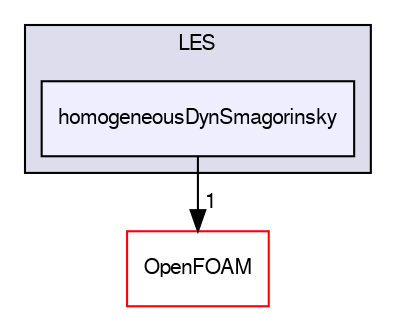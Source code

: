 digraph "src/turbulenceModels/incompressible/LES/homogeneousDynSmagorinsky" {
  bgcolor=transparent;
  compound=true
  node [ fontsize="10", fontname="FreeSans"];
  edge [ labelfontsize="10", labelfontname="FreeSans"];
  subgraph clusterdir_0ff4b9382053ae4e5512550be7c1416f {
    graph [ bgcolor="#ddddee", pencolor="black", label="LES" fontname="FreeSans", fontsize="10", URL="dir_0ff4b9382053ae4e5512550be7c1416f.html"]
  dir_4c06a901bb3f61d8b416721c367806f6 [shape=box, label="homogeneousDynSmagorinsky", style="filled", fillcolor="#eeeeff", pencolor="black", URL="dir_4c06a901bb3f61d8b416721c367806f6.html"];
  }
  dir_c5473ff19b20e6ec4dfe5c310b3778a8 [shape=box label="OpenFOAM" color="red" URL="dir_c5473ff19b20e6ec4dfe5c310b3778a8.html"];
  dir_4c06a901bb3f61d8b416721c367806f6->dir_c5473ff19b20e6ec4dfe5c310b3778a8 [headlabel="1", labeldistance=1.5 headhref="dir_002968_001732.html"];
}
